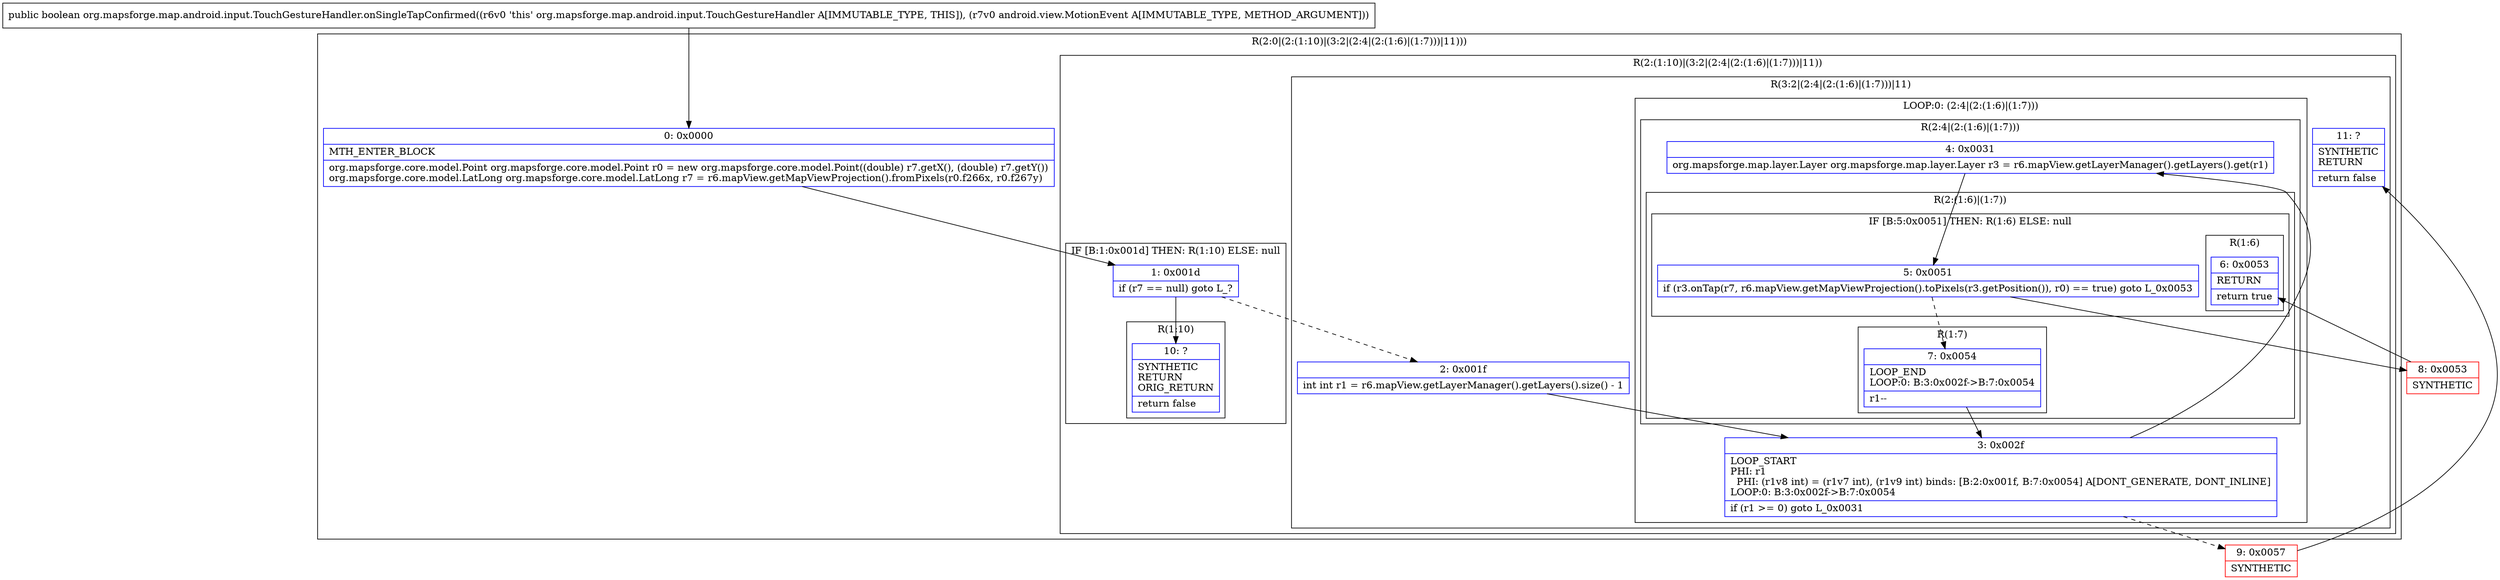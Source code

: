 digraph "CFG fororg.mapsforge.map.android.input.TouchGestureHandler.onSingleTapConfirmed(Landroid\/view\/MotionEvent;)Z" {
subgraph cluster_Region_2075644905 {
label = "R(2:0|(2:(1:10)|(3:2|(2:4|(2:(1:6)|(1:7)))|11)))";
node [shape=record,color=blue];
Node_0 [shape=record,label="{0\:\ 0x0000|MTH_ENTER_BLOCK\l|org.mapsforge.core.model.Point org.mapsforge.core.model.Point r0 = new org.mapsforge.core.model.Point((double) r7.getX(), (double) r7.getY())\lorg.mapsforge.core.model.LatLong org.mapsforge.core.model.LatLong r7 = r6.mapView.getMapViewProjection().fromPixels(r0.f266x, r0.f267y)\l}"];
subgraph cluster_Region_248689249 {
label = "R(2:(1:10)|(3:2|(2:4|(2:(1:6)|(1:7)))|11))";
node [shape=record,color=blue];
subgraph cluster_IfRegion_741875441 {
label = "IF [B:1:0x001d] THEN: R(1:10) ELSE: null";
node [shape=record,color=blue];
Node_1 [shape=record,label="{1\:\ 0x001d|if (r7 == null) goto L_?\l}"];
subgraph cluster_Region_592991672 {
label = "R(1:10)";
node [shape=record,color=blue];
Node_10 [shape=record,label="{10\:\ ?|SYNTHETIC\lRETURN\lORIG_RETURN\l|return false\l}"];
}
}
subgraph cluster_Region_1112091751 {
label = "R(3:2|(2:4|(2:(1:6)|(1:7)))|11)";
node [shape=record,color=blue];
Node_2 [shape=record,label="{2\:\ 0x001f|int int r1 = r6.mapView.getLayerManager().getLayers().size() \- 1\l}"];
subgraph cluster_LoopRegion_128223068 {
label = "LOOP:0: (2:4|(2:(1:6)|(1:7)))";
node [shape=record,color=blue];
Node_3 [shape=record,label="{3\:\ 0x002f|LOOP_START\lPHI: r1 \l  PHI: (r1v8 int) = (r1v7 int), (r1v9 int) binds: [B:2:0x001f, B:7:0x0054] A[DONT_GENERATE, DONT_INLINE]\lLOOP:0: B:3:0x002f\-\>B:7:0x0054\l|if (r1 \>= 0) goto L_0x0031\l}"];
subgraph cluster_Region_399827850 {
label = "R(2:4|(2:(1:6)|(1:7)))";
node [shape=record,color=blue];
Node_4 [shape=record,label="{4\:\ 0x0031|org.mapsforge.map.layer.Layer org.mapsforge.map.layer.Layer r3 = r6.mapView.getLayerManager().getLayers().get(r1)\l}"];
subgraph cluster_Region_985617948 {
label = "R(2:(1:6)|(1:7))";
node [shape=record,color=blue];
subgraph cluster_IfRegion_1304837414 {
label = "IF [B:5:0x0051] THEN: R(1:6) ELSE: null";
node [shape=record,color=blue];
Node_5 [shape=record,label="{5\:\ 0x0051|if (r3.onTap(r7, r6.mapView.getMapViewProjection().toPixels(r3.getPosition()), r0) == true) goto L_0x0053\l}"];
subgraph cluster_Region_181787353 {
label = "R(1:6)";
node [shape=record,color=blue];
Node_6 [shape=record,label="{6\:\ 0x0053|RETURN\l|return true\l}"];
}
}
subgraph cluster_Region_2071438723 {
label = "R(1:7)";
node [shape=record,color=blue];
Node_7 [shape=record,label="{7\:\ 0x0054|LOOP_END\lLOOP:0: B:3:0x002f\-\>B:7:0x0054\l|r1\-\-\l}"];
}
}
}
}
Node_11 [shape=record,label="{11\:\ ?|SYNTHETIC\lRETURN\l|return false\l}"];
}
}
}
Node_8 [shape=record,color=red,label="{8\:\ 0x0053|SYNTHETIC\l}"];
Node_9 [shape=record,color=red,label="{9\:\ 0x0057|SYNTHETIC\l}"];
MethodNode[shape=record,label="{public boolean org.mapsforge.map.android.input.TouchGestureHandler.onSingleTapConfirmed((r6v0 'this' org.mapsforge.map.android.input.TouchGestureHandler A[IMMUTABLE_TYPE, THIS]), (r7v0 android.view.MotionEvent A[IMMUTABLE_TYPE, METHOD_ARGUMENT])) }"];
MethodNode -> Node_0;
Node_0 -> Node_1;
Node_1 -> Node_2[style=dashed];
Node_1 -> Node_10;
Node_2 -> Node_3;
Node_3 -> Node_4;
Node_3 -> Node_9[style=dashed];
Node_4 -> Node_5;
Node_5 -> Node_7[style=dashed];
Node_5 -> Node_8;
Node_7 -> Node_3;
Node_8 -> Node_6;
Node_9 -> Node_11;
}

